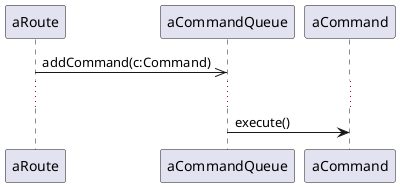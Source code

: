 @startuml
  aRoute ->> aCommandQueue: addCommand(c:Command)
  ...
  aCommandQueue -> aCommand:execute()
@enduml
